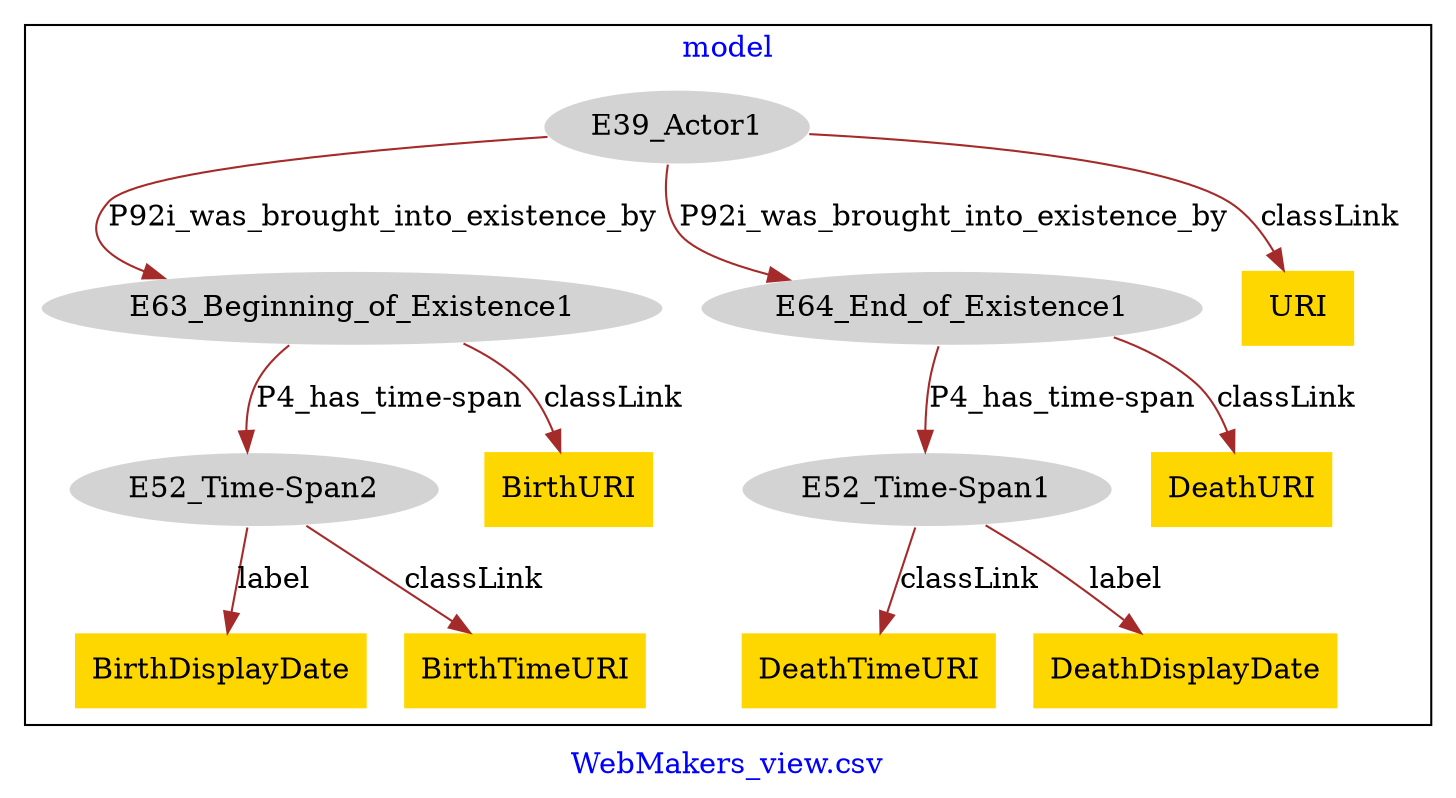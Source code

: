 digraph n0 {
fontcolor="blue"
remincross="true"
label="WebMakers_view.csv"
subgraph cluster {
label="model"
n2[style="filled",color="white",fillcolor="lightgray",label="E39_Actor1"];
n3[style="filled",color="white",fillcolor="lightgray",label="E63_Beginning_of_Existence1"];
n4[style="filled",color="white",fillcolor="lightgray",label="E64_End_of_Existence1"];
n5[style="filled",color="white",fillcolor="lightgray",label="E52_Time-Span2"];
n6[style="filled",color="white",fillcolor="lightgray",label="E52_Time-Span1"];
n7[shape="plaintext",style="filled",fillcolor="gold",label="BirthDisplayDate"];
n8[shape="plaintext",style="filled",fillcolor="gold",label="BirthURI"];
n9[shape="plaintext",style="filled",fillcolor="gold",label="DeathURI"];
n10[shape="plaintext",style="filled",fillcolor="gold",label="DeathTimeURI"];
n11[shape="plaintext",style="filled",fillcolor="gold",label="DeathDisplayDate"];
n12[shape="plaintext",style="filled",fillcolor="gold",label="URI"];
n13[shape="plaintext",style="filled",fillcolor="gold",label="BirthTimeURI"];
}
n2 -> n3[color="brown",fontcolor="black",label="P92i_was_brought_into_existence_by"]
n2 -> n4[color="brown",fontcolor="black",label="P92i_was_brought_into_existence_by"]
n3 -> n5[color="brown",fontcolor="black",label="P4_has_time-span"]
n4 -> n6[color="brown",fontcolor="black",label="P4_has_time-span"]
n5 -> n7[color="brown",fontcolor="black",label="label"]
n3 -> n8[color="brown",fontcolor="black",label="classLink"]
n4 -> n9[color="brown",fontcolor="black",label="classLink"]
n6 -> n10[color="brown",fontcolor="black",label="classLink"]
n6 -> n11[color="brown",fontcolor="black",label="label"]
n2 -> n12[color="brown",fontcolor="black",label="classLink"]
n5 -> n13[color="brown",fontcolor="black",label="classLink"]
}
